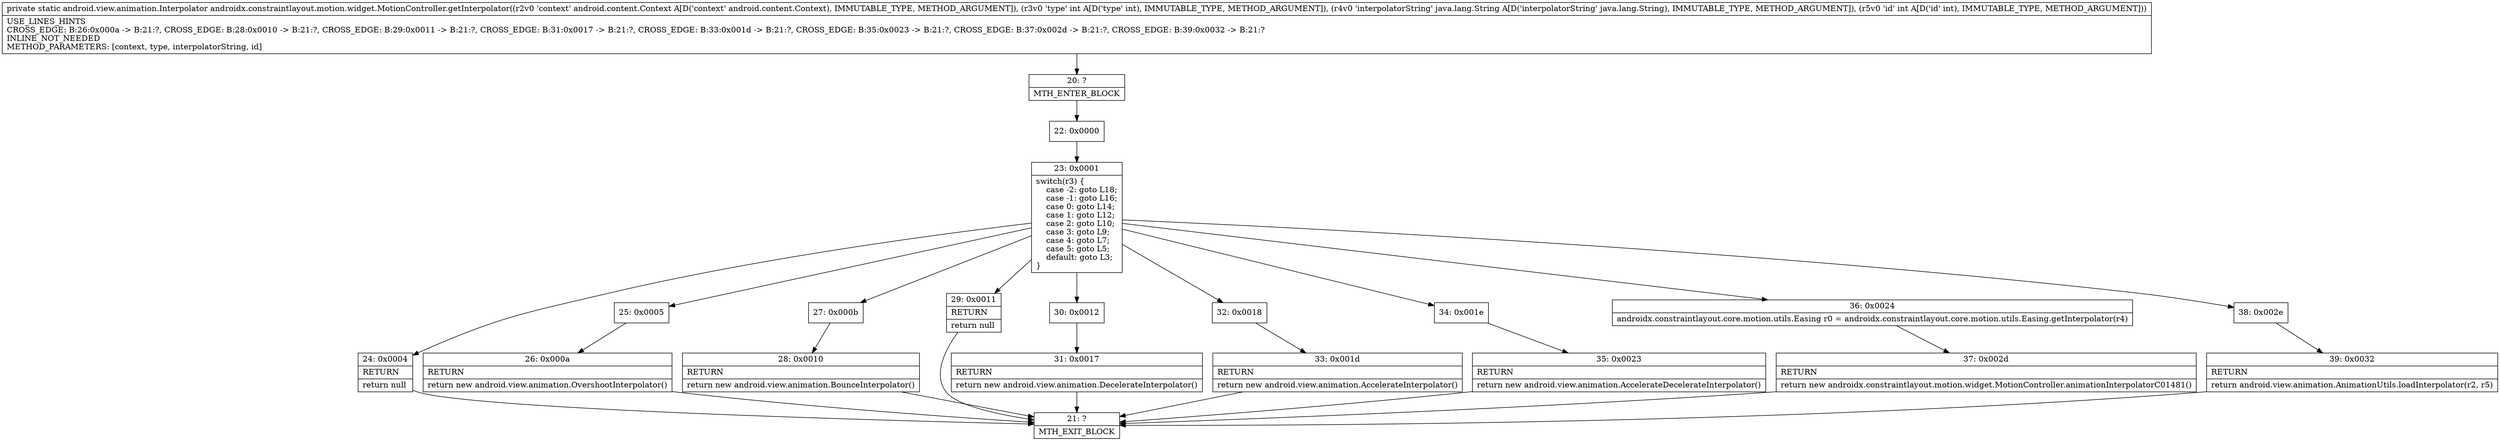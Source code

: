 digraph "CFG forandroidx.constraintlayout.motion.widget.MotionController.getInterpolator(Landroid\/content\/Context;ILjava\/lang\/String;I)Landroid\/view\/animation\/Interpolator;" {
Node_20 [shape=record,label="{20\:\ ?|MTH_ENTER_BLOCK\l}"];
Node_22 [shape=record,label="{22\:\ 0x0000}"];
Node_23 [shape=record,label="{23\:\ 0x0001|switch(r3) \{\l    case \-2: goto L18;\l    case \-1: goto L16;\l    case 0: goto L14;\l    case 1: goto L12;\l    case 2: goto L10;\l    case 3: goto L9;\l    case 4: goto L7;\l    case 5: goto L5;\l    default: goto L3;\l\}\l}"];
Node_24 [shape=record,label="{24\:\ 0x0004|RETURN\l|return null\l}"];
Node_21 [shape=record,label="{21\:\ ?|MTH_EXIT_BLOCK\l}"];
Node_25 [shape=record,label="{25\:\ 0x0005}"];
Node_26 [shape=record,label="{26\:\ 0x000a|RETURN\l|return new android.view.animation.OvershootInterpolator()\l}"];
Node_27 [shape=record,label="{27\:\ 0x000b}"];
Node_28 [shape=record,label="{28\:\ 0x0010|RETURN\l|return new android.view.animation.BounceInterpolator()\l}"];
Node_29 [shape=record,label="{29\:\ 0x0011|RETURN\l|return null\l}"];
Node_30 [shape=record,label="{30\:\ 0x0012}"];
Node_31 [shape=record,label="{31\:\ 0x0017|RETURN\l|return new android.view.animation.DecelerateInterpolator()\l}"];
Node_32 [shape=record,label="{32\:\ 0x0018}"];
Node_33 [shape=record,label="{33\:\ 0x001d|RETURN\l|return new android.view.animation.AccelerateInterpolator()\l}"];
Node_34 [shape=record,label="{34\:\ 0x001e}"];
Node_35 [shape=record,label="{35\:\ 0x0023|RETURN\l|return new android.view.animation.AccelerateDecelerateInterpolator()\l}"];
Node_36 [shape=record,label="{36\:\ 0x0024|androidx.constraintlayout.core.motion.utils.Easing r0 = androidx.constraintlayout.core.motion.utils.Easing.getInterpolator(r4)\l}"];
Node_37 [shape=record,label="{37\:\ 0x002d|RETURN\l|return new androidx.constraintlayout.motion.widget.MotionController.animationInterpolatorC01481()\l}"];
Node_38 [shape=record,label="{38\:\ 0x002e}"];
Node_39 [shape=record,label="{39\:\ 0x0032|RETURN\l|return android.view.animation.AnimationUtils.loadInterpolator(r2, r5)\l}"];
MethodNode[shape=record,label="{private static android.view.animation.Interpolator androidx.constraintlayout.motion.widget.MotionController.getInterpolator((r2v0 'context' android.content.Context A[D('context' android.content.Context), IMMUTABLE_TYPE, METHOD_ARGUMENT]), (r3v0 'type' int A[D('type' int), IMMUTABLE_TYPE, METHOD_ARGUMENT]), (r4v0 'interpolatorString' java.lang.String A[D('interpolatorString' java.lang.String), IMMUTABLE_TYPE, METHOD_ARGUMENT]), (r5v0 'id' int A[D('id' int), IMMUTABLE_TYPE, METHOD_ARGUMENT]))  | USE_LINES_HINTS\lCROSS_EDGE: B:26:0x000a \-\> B:21:?, CROSS_EDGE: B:28:0x0010 \-\> B:21:?, CROSS_EDGE: B:29:0x0011 \-\> B:21:?, CROSS_EDGE: B:31:0x0017 \-\> B:21:?, CROSS_EDGE: B:33:0x001d \-\> B:21:?, CROSS_EDGE: B:35:0x0023 \-\> B:21:?, CROSS_EDGE: B:37:0x002d \-\> B:21:?, CROSS_EDGE: B:39:0x0032 \-\> B:21:?\lINLINE_NOT_NEEDED\lMETHOD_PARAMETERS: [context, type, interpolatorString, id]\l}"];
MethodNode -> Node_20;Node_20 -> Node_22;
Node_22 -> Node_23;
Node_23 -> Node_24;
Node_23 -> Node_25;
Node_23 -> Node_27;
Node_23 -> Node_29;
Node_23 -> Node_30;
Node_23 -> Node_32;
Node_23 -> Node_34;
Node_23 -> Node_36;
Node_23 -> Node_38;
Node_24 -> Node_21;
Node_25 -> Node_26;
Node_26 -> Node_21;
Node_27 -> Node_28;
Node_28 -> Node_21;
Node_29 -> Node_21;
Node_30 -> Node_31;
Node_31 -> Node_21;
Node_32 -> Node_33;
Node_33 -> Node_21;
Node_34 -> Node_35;
Node_35 -> Node_21;
Node_36 -> Node_37;
Node_37 -> Node_21;
Node_38 -> Node_39;
Node_39 -> Node_21;
}

